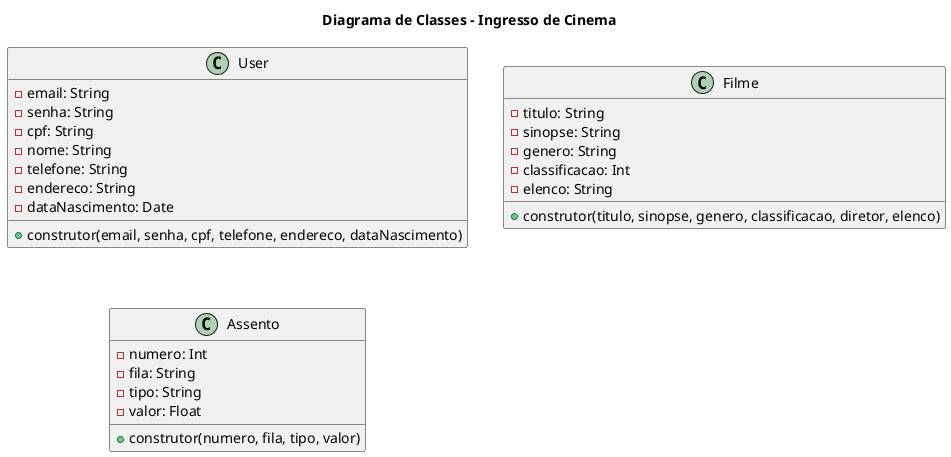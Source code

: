 @startuml Ingresso

title Diagrama de Classes - Ingresso de Cinema


class User{
    - email: String
    - senha: String
    - cpf: String
    - nome: String
    - telefone: String
    - endereco: String
    - dataNascimento: Date
    + construtor(email, senha, cpf, telefone, endereco, dataNascimento)
}

class Filme{
    - titulo: String
    - sinopse: String
    - genero: String
    - classificacao: Int
    - elenco: String
    + construtor(titulo, sinopse, genero, classificacao, diretor, elenco)
}

class Assento{
    - numero: Int
    - fila: String
    - tipo: String
    - valor: Float
    + construtor(numero, fila, tipo, valor)
}


@enduml